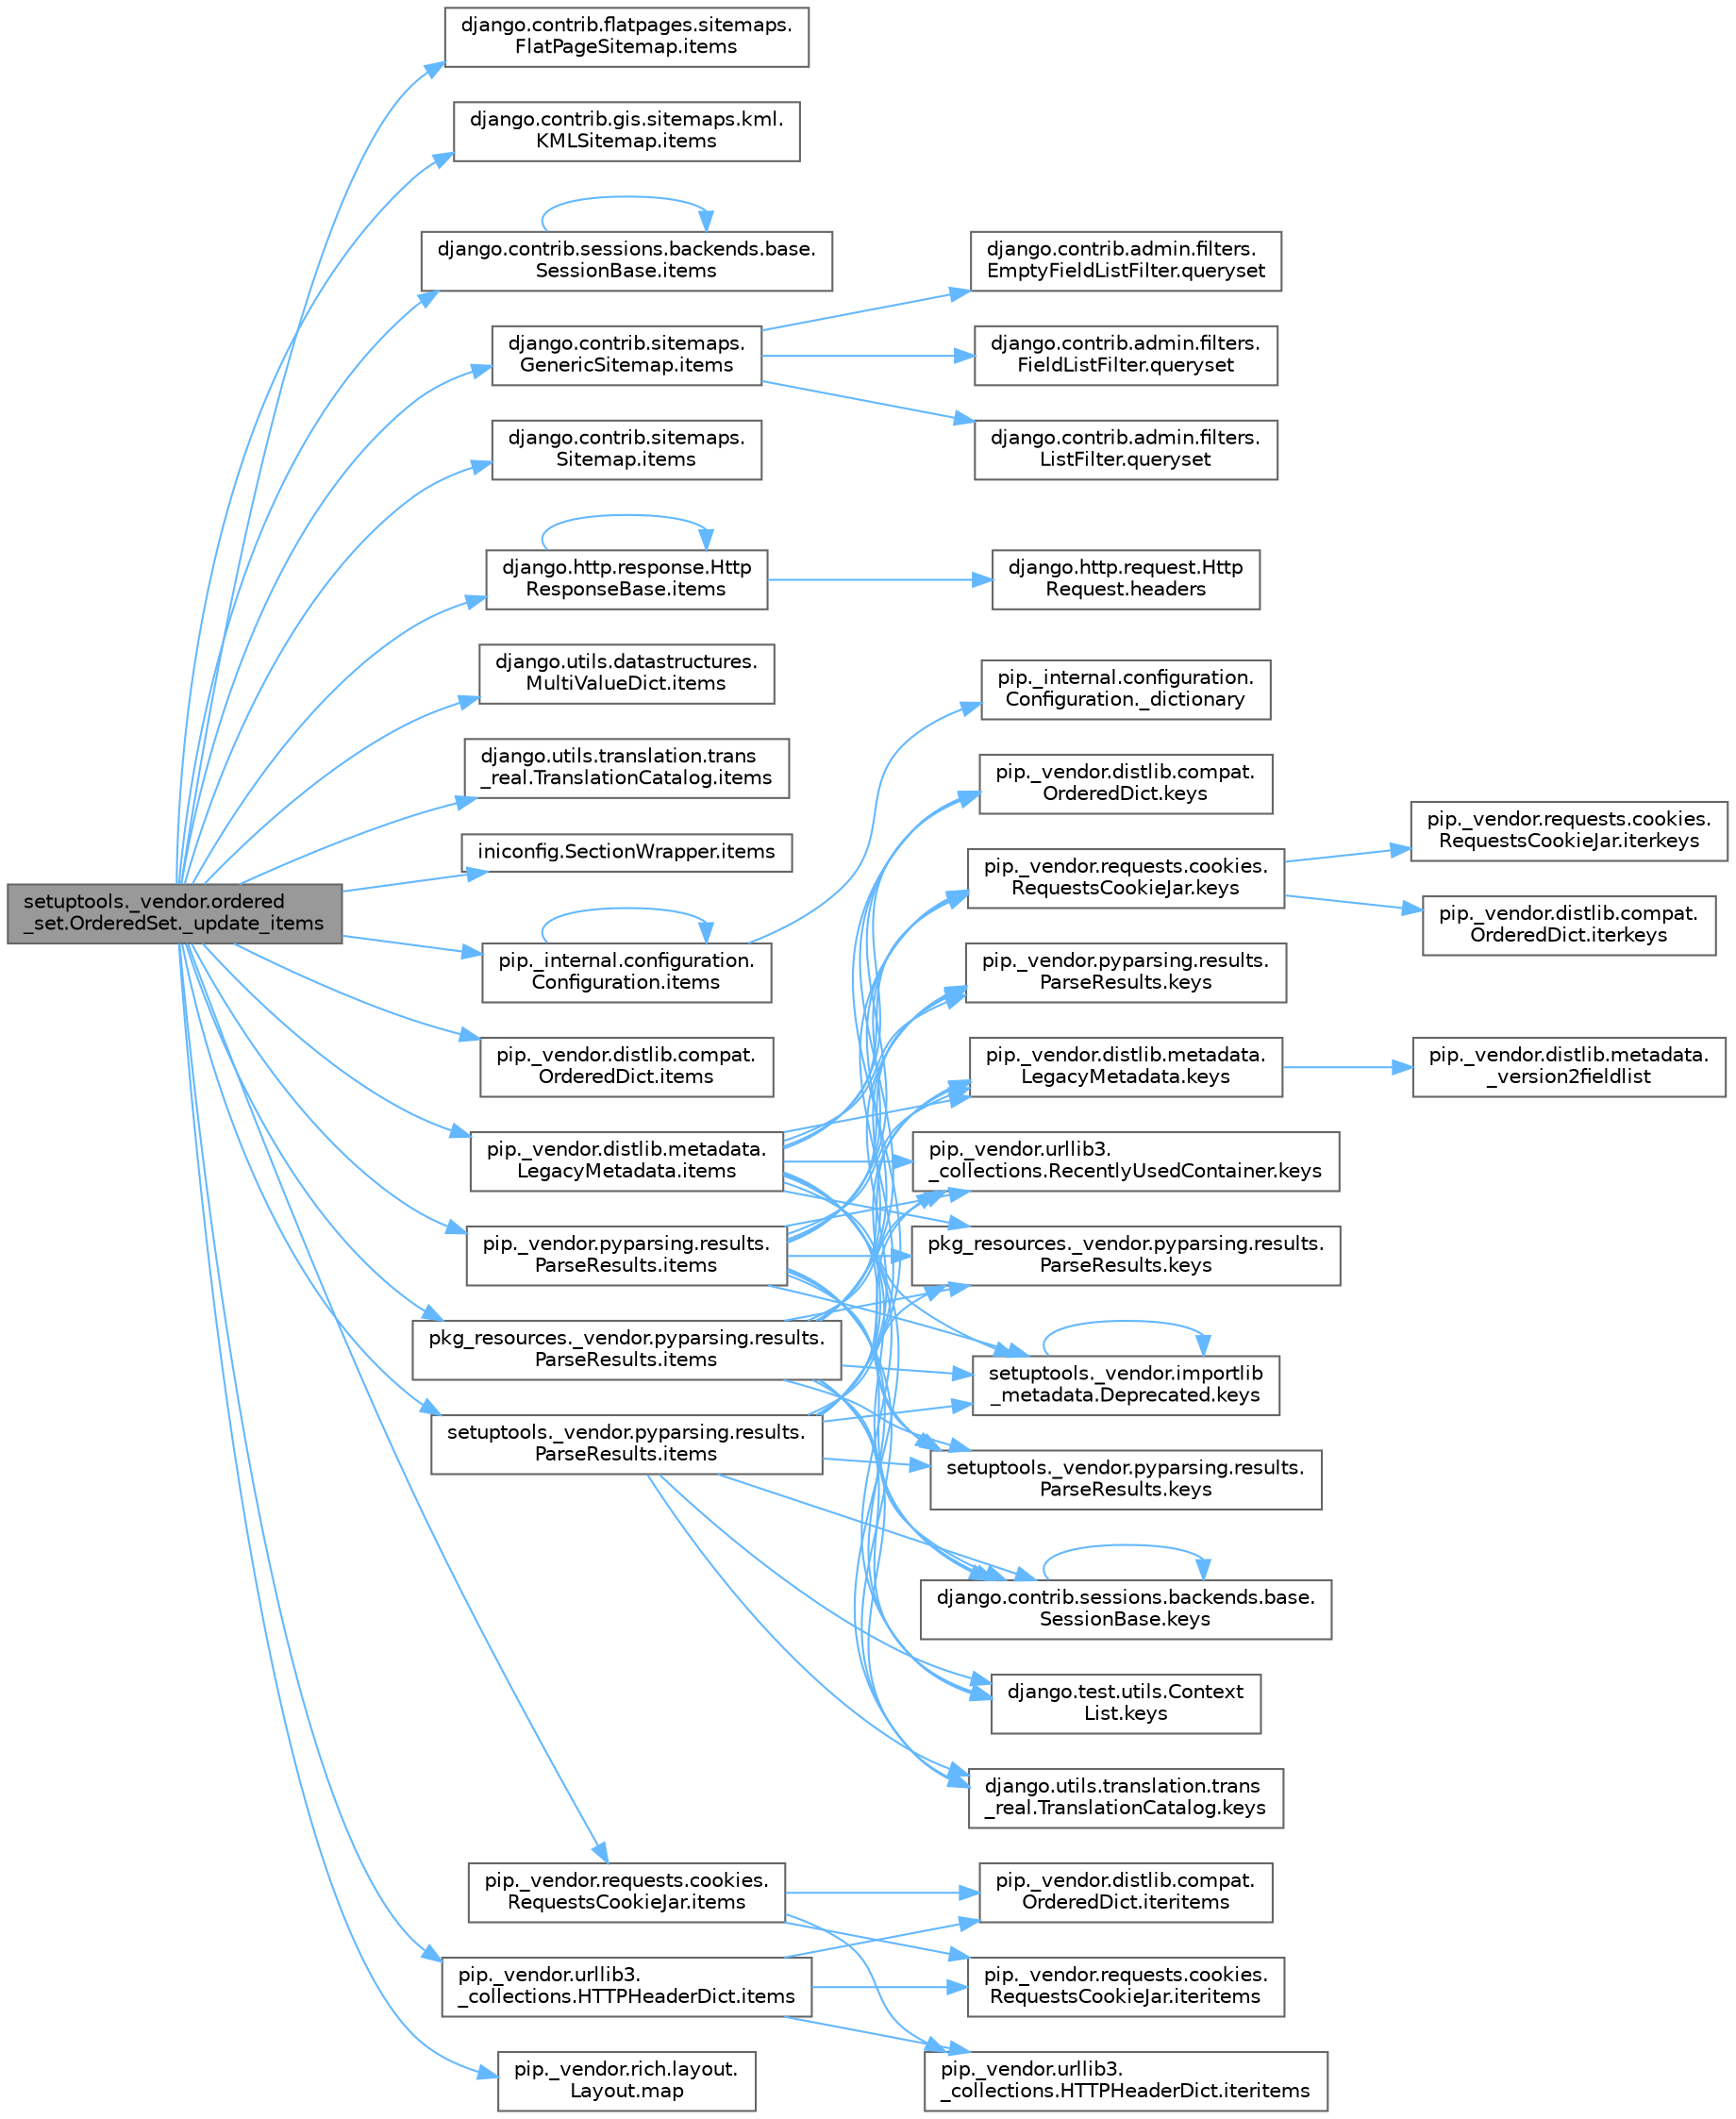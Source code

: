 digraph "setuptools._vendor.ordered_set.OrderedSet._update_items"
{
 // LATEX_PDF_SIZE
  bgcolor="transparent";
  edge [fontname=Helvetica,fontsize=10,labelfontname=Helvetica,labelfontsize=10];
  node [fontname=Helvetica,fontsize=10,shape=box,height=0.2,width=0.4];
  rankdir="LR";
  Node1 [id="Node000001",label="setuptools._vendor.ordered\l_set.OrderedSet._update_items",height=0.2,width=0.4,color="gray40", fillcolor="grey60", style="filled", fontcolor="black",tooltip=" "];
  Node1 -> Node2 [id="edge1_Node000001_Node000002",color="steelblue1",style="solid",tooltip=" "];
  Node2 [id="Node000002",label="django.contrib.flatpages.sitemaps.\lFlatPageSitemap.items",height=0.2,width=0.4,color="grey40", fillcolor="white", style="filled",URL="$classdjango_1_1contrib_1_1flatpages_1_1sitemaps_1_1_flat_page_sitemap.html#a890b7d4b4f929ef87f6d05480ba15371",tooltip=" "];
  Node1 -> Node3 [id="edge2_Node000001_Node000003",color="steelblue1",style="solid",tooltip=" "];
  Node3 [id="Node000003",label="django.contrib.gis.sitemaps.kml.\lKMLSitemap.items",height=0.2,width=0.4,color="grey40", fillcolor="white", style="filled",URL="$classdjango_1_1contrib_1_1gis_1_1sitemaps_1_1kml_1_1_k_m_l_sitemap.html#a4f5e2cd721534203192a6c8d63fe2554",tooltip=" "];
  Node1 -> Node4 [id="edge3_Node000001_Node000004",color="steelblue1",style="solid",tooltip=" "];
  Node4 [id="Node000004",label="django.contrib.sessions.backends.base.\lSessionBase.items",height=0.2,width=0.4,color="grey40", fillcolor="white", style="filled",URL="$classdjango_1_1contrib_1_1sessions_1_1backends_1_1base_1_1_session_base.html#acf159b32cdfee213dfdf00a0e70dd535",tooltip=" "];
  Node4 -> Node4 [id="edge4_Node000004_Node000004",color="steelblue1",style="solid",tooltip=" "];
  Node1 -> Node5 [id="edge5_Node000001_Node000005",color="steelblue1",style="solid",tooltip=" "];
  Node5 [id="Node000005",label="django.contrib.sitemaps.\lGenericSitemap.items",height=0.2,width=0.4,color="grey40", fillcolor="white", style="filled",URL="$classdjango_1_1contrib_1_1sitemaps_1_1_generic_sitemap.html#aa9a783f805f1e9a27a75a4eee86e1837",tooltip=" "];
  Node5 -> Node6 [id="edge6_Node000005_Node000006",color="steelblue1",style="solid",tooltip=" "];
  Node6 [id="Node000006",label="django.contrib.admin.filters.\lEmptyFieldListFilter.queryset",height=0.2,width=0.4,color="grey40", fillcolor="white", style="filled",URL="$classdjango_1_1contrib_1_1admin_1_1filters_1_1_empty_field_list_filter.html#a7c601d9b32bad0920a6af219ea1ac733",tooltip=" "];
  Node5 -> Node7 [id="edge7_Node000005_Node000007",color="steelblue1",style="solid",tooltip=" "];
  Node7 [id="Node000007",label="django.contrib.admin.filters.\lFieldListFilter.queryset",height=0.2,width=0.4,color="grey40", fillcolor="white", style="filled",URL="$classdjango_1_1contrib_1_1admin_1_1filters_1_1_field_list_filter.html#a3a783bd1289c7321391afc78436b07d4",tooltip=" "];
  Node5 -> Node8 [id="edge8_Node000005_Node000008",color="steelblue1",style="solid",tooltip=" "];
  Node8 [id="Node000008",label="django.contrib.admin.filters.\lListFilter.queryset",height=0.2,width=0.4,color="grey40", fillcolor="white", style="filled",URL="$classdjango_1_1contrib_1_1admin_1_1filters_1_1_list_filter.html#a50eb27880299b5cb090c7c0e8820f8e3",tooltip=" "];
  Node1 -> Node9 [id="edge9_Node000001_Node000009",color="steelblue1",style="solid",tooltip=" "];
  Node9 [id="Node000009",label="django.contrib.sitemaps.\lSitemap.items",height=0.2,width=0.4,color="grey40", fillcolor="white", style="filled",URL="$classdjango_1_1contrib_1_1sitemaps_1_1_sitemap.html#add1d5d44e1dc9ae7255026663813e50d",tooltip=" "];
  Node1 -> Node10 [id="edge10_Node000001_Node000010",color="steelblue1",style="solid",tooltip=" "];
  Node10 [id="Node000010",label="django.http.response.Http\lResponseBase.items",height=0.2,width=0.4,color="grey40", fillcolor="white", style="filled",URL="$classdjango_1_1http_1_1response_1_1_http_response_base.html#a95bb80f66df3dbc32cfa6fc2b1cccb1e",tooltip=" "];
  Node10 -> Node11 [id="edge11_Node000010_Node000011",color="steelblue1",style="solid",tooltip=" "];
  Node11 [id="Node000011",label="django.http.request.Http\lRequest.headers",height=0.2,width=0.4,color="grey40", fillcolor="white", style="filled",URL="$classdjango_1_1http_1_1request_1_1_http_request.html#a757d86c06e163aa94180817723ce1b9c",tooltip=" "];
  Node10 -> Node10 [id="edge12_Node000010_Node000010",color="steelblue1",style="solid",tooltip=" "];
  Node1 -> Node12 [id="edge13_Node000001_Node000012",color="steelblue1",style="solid",tooltip=" "];
  Node12 [id="Node000012",label="django.utils.datastructures.\lMultiValueDict.items",height=0.2,width=0.4,color="grey40", fillcolor="white", style="filled",URL="$classdjango_1_1utils_1_1datastructures_1_1_multi_value_dict.html#a542cdaf97ce424d16cb5b66679ef978b",tooltip=" "];
  Node1 -> Node13 [id="edge14_Node000001_Node000013",color="steelblue1",style="solid",tooltip=" "];
  Node13 [id="Node000013",label="django.utils.translation.trans\l_real.TranslationCatalog.items",height=0.2,width=0.4,color="grey40", fillcolor="white", style="filled",URL="$classdjango_1_1utils_1_1translation_1_1trans__real_1_1_translation_catalog.html#aeada2e944125b43e093532d0e6d09d97",tooltip=" "];
  Node1 -> Node14 [id="edge15_Node000001_Node000014",color="steelblue1",style="solid",tooltip=" "];
  Node14 [id="Node000014",label="iniconfig.SectionWrapper.items",height=0.2,width=0.4,color="grey40", fillcolor="white", style="filled",URL="$classiniconfig_1_1_section_wrapper.html#a0c314cad6635801062ee873f5e8b2e88",tooltip=" "];
  Node1 -> Node15 [id="edge16_Node000001_Node000015",color="steelblue1",style="solid",tooltip=" "];
  Node15 [id="Node000015",label="pip._internal.configuration.\lConfiguration.items",height=0.2,width=0.4,color="grey40", fillcolor="white", style="filled",URL="$classpip_1_1__internal_1_1configuration_1_1_configuration.html#ace540ce945424c524f4c02a44f9d5e6e",tooltip=" "];
  Node15 -> Node16 [id="edge17_Node000015_Node000016",color="steelblue1",style="solid",tooltip=" "];
  Node16 [id="Node000016",label="pip._internal.configuration.\lConfiguration._dictionary",height=0.2,width=0.4,color="grey40", fillcolor="white", style="filled",URL="$classpip_1_1__internal_1_1configuration_1_1_configuration.html#a65dbeac28d39e334bd0e117e56643f6b",tooltip=" "];
  Node15 -> Node15 [id="edge18_Node000015_Node000015",color="steelblue1",style="solid",tooltip=" "];
  Node1 -> Node17 [id="edge19_Node000001_Node000017",color="steelblue1",style="solid",tooltip=" "];
  Node17 [id="Node000017",label="pip._vendor.distlib.compat.\lOrderedDict.items",height=0.2,width=0.4,color="grey40", fillcolor="white", style="filled",URL="$classpip_1_1__vendor_1_1distlib_1_1compat_1_1_ordered_dict.html#a85d94b549ae373a65330ca992ea2b7dc",tooltip=" "];
  Node1 -> Node18 [id="edge20_Node000001_Node000018",color="steelblue1",style="solid",tooltip=" "];
  Node18 [id="Node000018",label="pip._vendor.distlib.metadata.\lLegacyMetadata.items",height=0.2,width=0.4,color="grey40", fillcolor="white", style="filled",URL="$classpip_1_1__vendor_1_1distlib_1_1metadata_1_1_legacy_metadata.html#a6030de0ed3711666a377c01d930e678d",tooltip=" "];
  Node18 -> Node19 [id="edge21_Node000018_Node000019",color="steelblue1",style="solid",tooltip=" "];
  Node19 [id="Node000019",label="django.contrib.sessions.backends.base.\lSessionBase.keys",height=0.2,width=0.4,color="grey40", fillcolor="white", style="filled",URL="$classdjango_1_1contrib_1_1sessions_1_1backends_1_1base_1_1_session_base.html#a81285a01cc6e6305ffbf907cf45d58c4",tooltip=" "];
  Node19 -> Node19 [id="edge22_Node000019_Node000019",color="steelblue1",style="solid",tooltip=" "];
  Node18 -> Node20 [id="edge23_Node000018_Node000020",color="steelblue1",style="solid",tooltip=" "];
  Node20 [id="Node000020",label="django.test.utils.Context\lList.keys",height=0.2,width=0.4,color="grey40", fillcolor="white", style="filled",URL="$classdjango_1_1test_1_1utils_1_1_context_list.html#aeb9015b80a69c28112a29af3663d74a6",tooltip=" "];
  Node18 -> Node21 [id="edge24_Node000018_Node000021",color="steelblue1",style="solid",tooltip=" "];
  Node21 [id="Node000021",label="django.utils.translation.trans\l_real.TranslationCatalog.keys",height=0.2,width=0.4,color="grey40", fillcolor="white", style="filled",URL="$classdjango_1_1utils_1_1translation_1_1trans__real_1_1_translation_catalog.html#ae8eb4fa01587390a4f0ee88e70f36e60",tooltip=" "];
  Node18 -> Node22 [id="edge25_Node000018_Node000022",color="steelblue1",style="solid",tooltip=" "];
  Node22 [id="Node000022",label="pip._vendor.distlib.compat.\lOrderedDict.keys",height=0.2,width=0.4,color="grey40", fillcolor="white", style="filled",URL="$classpip_1_1__vendor_1_1distlib_1_1compat_1_1_ordered_dict.html#a4ad67e3678d5ac815a9af79ac9b0ded2",tooltip=" "];
  Node18 -> Node23 [id="edge26_Node000018_Node000023",color="steelblue1",style="solid",tooltip=" "];
  Node23 [id="Node000023",label="pip._vendor.distlib.metadata.\lLegacyMetadata.keys",height=0.2,width=0.4,color="grey40", fillcolor="white", style="filled",URL="$classpip_1_1__vendor_1_1distlib_1_1metadata_1_1_legacy_metadata.html#a727d18f42cb38f36ec39292b55b981d1",tooltip=" "];
  Node23 -> Node24 [id="edge27_Node000023_Node000024",color="steelblue1",style="solid",tooltip=" "];
  Node24 [id="Node000024",label="pip._vendor.distlib.metadata.\l_version2fieldlist",height=0.2,width=0.4,color="grey40", fillcolor="white", style="filled",URL="$namespacepip_1_1__vendor_1_1distlib_1_1metadata.html#a223dc26f9a9015742c33c273531cfa67",tooltip=" "];
  Node18 -> Node25 [id="edge28_Node000018_Node000025",color="steelblue1",style="solid",tooltip=" "];
  Node25 [id="Node000025",label="pip._vendor.pyparsing.results.\lParseResults.keys",height=0.2,width=0.4,color="grey40", fillcolor="white", style="filled",URL="$classpip_1_1__vendor_1_1pyparsing_1_1results_1_1_parse_results.html#a73395b469fb80bb48afc30307380f851",tooltip=" "];
  Node18 -> Node26 [id="edge29_Node000018_Node000026",color="steelblue1",style="solid",tooltip=" "];
  Node26 [id="Node000026",label="pip._vendor.requests.cookies.\lRequestsCookieJar.keys",height=0.2,width=0.4,color="grey40", fillcolor="white", style="filled",URL="$classpip_1_1__vendor_1_1requests_1_1cookies_1_1_requests_cookie_jar.html#ab2052ba1fb438495bdfc767eb616452b",tooltip=" "];
  Node26 -> Node27 [id="edge30_Node000026_Node000027",color="steelblue1",style="solid",tooltip=" "];
  Node27 [id="Node000027",label="pip._vendor.distlib.compat.\lOrderedDict.iterkeys",height=0.2,width=0.4,color="grey40", fillcolor="white", style="filled",URL="$classpip_1_1__vendor_1_1distlib_1_1compat_1_1_ordered_dict.html#a555bb13525fd28655cc6d933f25be6d3",tooltip=" "];
  Node26 -> Node28 [id="edge31_Node000026_Node000028",color="steelblue1",style="solid",tooltip=" "];
  Node28 [id="Node000028",label="pip._vendor.requests.cookies.\lRequestsCookieJar.iterkeys",height=0.2,width=0.4,color="grey40", fillcolor="white", style="filled",URL="$classpip_1_1__vendor_1_1requests_1_1cookies_1_1_requests_cookie_jar.html#ae3cc8d72dd6538b05fadca9cd2287b45",tooltip=" "];
  Node18 -> Node29 [id="edge32_Node000018_Node000029",color="steelblue1",style="solid",tooltip=" "];
  Node29 [id="Node000029",label="pip._vendor.urllib3.\l_collections.RecentlyUsedContainer.keys",height=0.2,width=0.4,color="grey40", fillcolor="white", style="filled",URL="$classpip_1_1__vendor_1_1urllib3_1_1__collections_1_1_recently_used_container.html#aa3fc6e046177eec0e2f36b3359ea36be",tooltip=" "];
  Node18 -> Node30 [id="edge33_Node000018_Node000030",color="steelblue1",style="solid",tooltip=" "];
  Node30 [id="Node000030",label="pkg_resources._vendor.pyparsing.results.\lParseResults.keys",height=0.2,width=0.4,color="grey40", fillcolor="white", style="filled",URL="$classpkg__resources_1_1__vendor_1_1pyparsing_1_1results_1_1_parse_results.html#a7982d9227b52dad0bf964c9fbf1339a2",tooltip=" "];
  Node18 -> Node31 [id="edge34_Node000018_Node000031",color="steelblue1",style="solid",tooltip=" "];
  Node31 [id="Node000031",label="setuptools._vendor.importlib\l_metadata.Deprecated.keys",height=0.2,width=0.4,color="grey40", fillcolor="white", style="filled",URL="$classsetuptools_1_1__vendor_1_1importlib__metadata_1_1_deprecated.html#adc394a75769667dd1adde7c468015a11",tooltip=" "];
  Node31 -> Node31 [id="edge35_Node000031_Node000031",color="steelblue1",style="solid",tooltip=" "];
  Node18 -> Node32 [id="edge36_Node000018_Node000032",color="steelblue1",style="solid",tooltip=" "];
  Node32 [id="Node000032",label="setuptools._vendor.pyparsing.results.\lParseResults.keys",height=0.2,width=0.4,color="grey40", fillcolor="white", style="filled",URL="$classsetuptools_1_1__vendor_1_1pyparsing_1_1results_1_1_parse_results.html#a9014f697181c5d12a8cfe6bdb99b81a9",tooltip=" "];
  Node1 -> Node33 [id="edge37_Node000001_Node000033",color="steelblue1",style="solid",tooltip=" "];
  Node33 [id="Node000033",label="pip._vendor.pyparsing.results.\lParseResults.items",height=0.2,width=0.4,color="grey40", fillcolor="white", style="filled",URL="$classpip_1_1__vendor_1_1pyparsing_1_1results_1_1_parse_results.html#a9c7519fa02524192b529a128b208be2e",tooltip=" "];
  Node33 -> Node19 [id="edge38_Node000033_Node000019",color="steelblue1",style="solid",tooltip=" "];
  Node33 -> Node20 [id="edge39_Node000033_Node000020",color="steelblue1",style="solid",tooltip=" "];
  Node33 -> Node21 [id="edge40_Node000033_Node000021",color="steelblue1",style="solid",tooltip=" "];
  Node33 -> Node22 [id="edge41_Node000033_Node000022",color="steelblue1",style="solid",tooltip=" "];
  Node33 -> Node23 [id="edge42_Node000033_Node000023",color="steelblue1",style="solid",tooltip=" "];
  Node33 -> Node25 [id="edge43_Node000033_Node000025",color="steelblue1",style="solid",tooltip=" "];
  Node33 -> Node26 [id="edge44_Node000033_Node000026",color="steelblue1",style="solid",tooltip=" "];
  Node33 -> Node29 [id="edge45_Node000033_Node000029",color="steelblue1",style="solid",tooltip=" "];
  Node33 -> Node30 [id="edge46_Node000033_Node000030",color="steelblue1",style="solid",tooltip=" "];
  Node33 -> Node31 [id="edge47_Node000033_Node000031",color="steelblue1",style="solid",tooltip=" "];
  Node33 -> Node32 [id="edge48_Node000033_Node000032",color="steelblue1",style="solid",tooltip=" "];
  Node1 -> Node34 [id="edge49_Node000001_Node000034",color="steelblue1",style="solid",tooltip=" "];
  Node34 [id="Node000034",label="pip._vendor.requests.cookies.\lRequestsCookieJar.items",height=0.2,width=0.4,color="grey40", fillcolor="white", style="filled",URL="$classpip_1_1__vendor_1_1requests_1_1cookies_1_1_requests_cookie_jar.html#a356c29fffafbd9a47c52ad3af1d194af",tooltip=" "];
  Node34 -> Node35 [id="edge50_Node000034_Node000035",color="steelblue1",style="solid",tooltip=" "];
  Node35 [id="Node000035",label="pip._vendor.distlib.compat.\lOrderedDict.iteritems",height=0.2,width=0.4,color="grey40", fillcolor="white", style="filled",URL="$classpip_1_1__vendor_1_1distlib_1_1compat_1_1_ordered_dict.html#a49a152596a7e7e1c91c92b03dd234b46",tooltip=" "];
  Node34 -> Node36 [id="edge51_Node000034_Node000036",color="steelblue1",style="solid",tooltip=" "];
  Node36 [id="Node000036",label="pip._vendor.requests.cookies.\lRequestsCookieJar.iteritems",height=0.2,width=0.4,color="grey40", fillcolor="white", style="filled",URL="$classpip_1_1__vendor_1_1requests_1_1cookies_1_1_requests_cookie_jar.html#a3c3a584e7add5f059683a2b65adf26cf",tooltip=" "];
  Node34 -> Node37 [id="edge52_Node000034_Node000037",color="steelblue1",style="solid",tooltip=" "];
  Node37 [id="Node000037",label="pip._vendor.urllib3.\l_collections.HTTPHeaderDict.iteritems",height=0.2,width=0.4,color="grey40", fillcolor="white", style="filled",URL="$classpip_1_1__vendor_1_1urllib3_1_1__collections_1_1_h_t_t_p_header_dict.html#a8aac0eaad0ce96ceaaa1e747b7b962a5",tooltip=" "];
  Node1 -> Node38 [id="edge53_Node000001_Node000038",color="steelblue1",style="solid",tooltip=" "];
  Node38 [id="Node000038",label="pip._vendor.urllib3.\l_collections.HTTPHeaderDict.items",height=0.2,width=0.4,color="grey40", fillcolor="white", style="filled",URL="$classpip_1_1__vendor_1_1urllib3_1_1__collections_1_1_h_t_t_p_header_dict.html#acb0e7a7f0feffd0e15ebff4dc9275eb8",tooltip=" "];
  Node38 -> Node35 [id="edge54_Node000038_Node000035",color="steelblue1",style="solid",tooltip=" "];
  Node38 -> Node36 [id="edge55_Node000038_Node000036",color="steelblue1",style="solid",tooltip=" "];
  Node38 -> Node37 [id="edge56_Node000038_Node000037",color="steelblue1",style="solid",tooltip=" "];
  Node1 -> Node39 [id="edge57_Node000001_Node000039",color="steelblue1",style="solid",tooltip=" "];
  Node39 [id="Node000039",label="pkg_resources._vendor.pyparsing.results.\lParseResults.items",height=0.2,width=0.4,color="grey40", fillcolor="white", style="filled",URL="$classpkg__resources_1_1__vendor_1_1pyparsing_1_1results_1_1_parse_results.html#a2b101cc8f2dfba49f44ad18bca57a38d",tooltip=" "];
  Node39 -> Node19 [id="edge58_Node000039_Node000019",color="steelblue1",style="solid",tooltip=" "];
  Node39 -> Node20 [id="edge59_Node000039_Node000020",color="steelblue1",style="solid",tooltip=" "];
  Node39 -> Node21 [id="edge60_Node000039_Node000021",color="steelblue1",style="solid",tooltip=" "];
  Node39 -> Node22 [id="edge61_Node000039_Node000022",color="steelblue1",style="solid",tooltip=" "];
  Node39 -> Node23 [id="edge62_Node000039_Node000023",color="steelblue1",style="solid",tooltip=" "];
  Node39 -> Node25 [id="edge63_Node000039_Node000025",color="steelblue1",style="solid",tooltip=" "];
  Node39 -> Node26 [id="edge64_Node000039_Node000026",color="steelblue1",style="solid",tooltip=" "];
  Node39 -> Node29 [id="edge65_Node000039_Node000029",color="steelblue1",style="solid",tooltip=" "];
  Node39 -> Node30 [id="edge66_Node000039_Node000030",color="steelblue1",style="solid",tooltip=" "];
  Node39 -> Node31 [id="edge67_Node000039_Node000031",color="steelblue1",style="solid",tooltip=" "];
  Node39 -> Node32 [id="edge68_Node000039_Node000032",color="steelblue1",style="solid",tooltip=" "];
  Node1 -> Node40 [id="edge69_Node000001_Node000040",color="steelblue1",style="solid",tooltip=" "];
  Node40 [id="Node000040",label="setuptools._vendor.pyparsing.results.\lParseResults.items",height=0.2,width=0.4,color="grey40", fillcolor="white", style="filled",URL="$classsetuptools_1_1__vendor_1_1pyparsing_1_1results_1_1_parse_results.html#a30d259592837cf08320bf96e1ca3e77a",tooltip=" "];
  Node40 -> Node19 [id="edge70_Node000040_Node000019",color="steelblue1",style="solid",tooltip=" "];
  Node40 -> Node20 [id="edge71_Node000040_Node000020",color="steelblue1",style="solid",tooltip=" "];
  Node40 -> Node21 [id="edge72_Node000040_Node000021",color="steelblue1",style="solid",tooltip=" "];
  Node40 -> Node22 [id="edge73_Node000040_Node000022",color="steelblue1",style="solid",tooltip=" "];
  Node40 -> Node23 [id="edge74_Node000040_Node000023",color="steelblue1",style="solid",tooltip=" "];
  Node40 -> Node25 [id="edge75_Node000040_Node000025",color="steelblue1",style="solid",tooltip=" "];
  Node40 -> Node26 [id="edge76_Node000040_Node000026",color="steelblue1",style="solid",tooltip=" "];
  Node40 -> Node29 [id="edge77_Node000040_Node000029",color="steelblue1",style="solid",tooltip=" "];
  Node40 -> Node30 [id="edge78_Node000040_Node000030",color="steelblue1",style="solid",tooltip=" "];
  Node40 -> Node31 [id="edge79_Node000040_Node000031",color="steelblue1",style="solid",tooltip=" "];
  Node40 -> Node32 [id="edge80_Node000040_Node000032",color="steelblue1",style="solid",tooltip=" "];
  Node1 -> Node41 [id="edge81_Node000001_Node000041",color="steelblue1",style="solid",tooltip=" "];
  Node41 [id="Node000041",label="pip._vendor.rich.layout.\lLayout.map",height=0.2,width=0.4,color="grey40", fillcolor="white", style="filled",URL="$classpip_1_1__vendor_1_1rich_1_1layout_1_1_layout.html#a854600412c9b8263c6a14f361ca9bd66",tooltip=" "];
}
